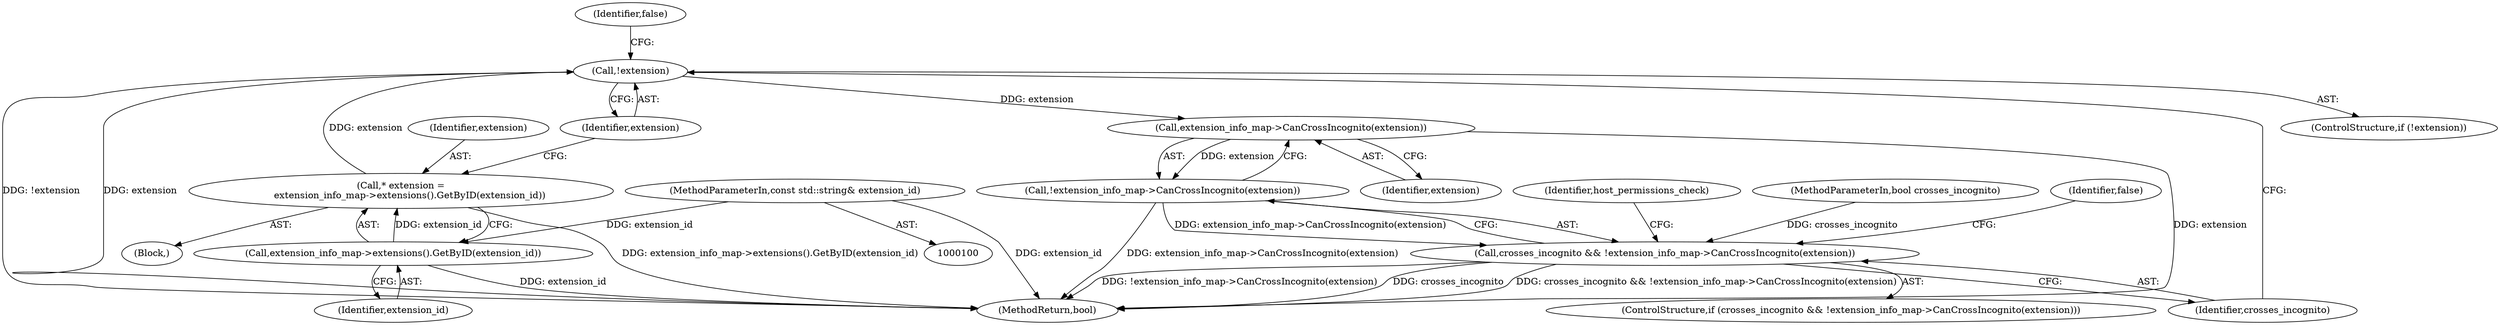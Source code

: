digraph "0_Chrome_5c437bcc7a51edbef45242c5173cf7871fde2866@pointer" {
"1000118" [label="(Call,!extension)"];
"1000113" [label="(Call,* extension =\n      extension_info_map->extensions().GetByID(extension_id))"];
"1000115" [label="(Call,extension_info_map->extensions().GetByID(extension_id))"];
"1000102" [label="(MethodParameterIn,const std::string& extension_id)"];
"1000126" [label="(Call,extension_info_map->CanCrossIncognito(extension))"];
"1000125" [label="(Call,!extension_info_map->CanCrossIncognito(extension))"];
"1000123" [label="(Call,crosses_incognito && !extension_info_map->CanCrossIncognito(extension))"];
"1000123" [label="(Call,crosses_incognito && !extension_info_map->CanCrossIncognito(extension))"];
"1000131" [label="(Identifier,host_permissions_check)"];
"1000117" [label="(ControlStructure,if (!extension))"];
"1000104" [label="(MethodParameterIn,bool crosses_incognito)"];
"1000102" [label="(MethodParameterIn,const std::string& extension_id)"];
"1000118" [label="(Call,!extension)"];
"1000106" [label="(Block,)"];
"1000115" [label="(Call,extension_info_map->extensions().GetByID(extension_id))"];
"1000162" [label="(MethodReturn,bool)"];
"1000125" [label="(Call,!extension_info_map->CanCrossIncognito(extension))"];
"1000121" [label="(Identifier,false)"];
"1000127" [label="(Identifier,extension)"];
"1000126" [label="(Call,extension_info_map->CanCrossIncognito(extension))"];
"1000114" [label="(Identifier,extension)"];
"1000113" [label="(Call,* extension =\n      extension_info_map->extensions().GetByID(extension_id))"];
"1000122" [label="(ControlStructure,if (crosses_incognito && !extension_info_map->CanCrossIncognito(extension)))"];
"1000119" [label="(Identifier,extension)"];
"1000116" [label="(Identifier,extension_id)"];
"1000129" [label="(Identifier,false)"];
"1000124" [label="(Identifier,crosses_incognito)"];
"1000118" -> "1000117"  [label="AST: "];
"1000118" -> "1000119"  [label="CFG: "];
"1000119" -> "1000118"  [label="AST: "];
"1000121" -> "1000118"  [label="CFG: "];
"1000124" -> "1000118"  [label="CFG: "];
"1000118" -> "1000162"  [label="DDG: !extension"];
"1000118" -> "1000162"  [label="DDG: extension"];
"1000113" -> "1000118"  [label="DDG: extension"];
"1000118" -> "1000126"  [label="DDG: extension"];
"1000113" -> "1000106"  [label="AST: "];
"1000113" -> "1000115"  [label="CFG: "];
"1000114" -> "1000113"  [label="AST: "];
"1000115" -> "1000113"  [label="AST: "];
"1000119" -> "1000113"  [label="CFG: "];
"1000113" -> "1000162"  [label="DDG: extension_info_map->extensions().GetByID(extension_id)"];
"1000115" -> "1000113"  [label="DDG: extension_id"];
"1000115" -> "1000116"  [label="CFG: "];
"1000116" -> "1000115"  [label="AST: "];
"1000115" -> "1000162"  [label="DDG: extension_id"];
"1000102" -> "1000115"  [label="DDG: extension_id"];
"1000102" -> "1000100"  [label="AST: "];
"1000102" -> "1000162"  [label="DDG: extension_id"];
"1000126" -> "1000125"  [label="AST: "];
"1000126" -> "1000127"  [label="CFG: "];
"1000127" -> "1000126"  [label="AST: "];
"1000125" -> "1000126"  [label="CFG: "];
"1000126" -> "1000162"  [label="DDG: extension"];
"1000126" -> "1000125"  [label="DDG: extension"];
"1000125" -> "1000123"  [label="AST: "];
"1000123" -> "1000125"  [label="CFG: "];
"1000125" -> "1000162"  [label="DDG: extension_info_map->CanCrossIncognito(extension)"];
"1000125" -> "1000123"  [label="DDG: extension_info_map->CanCrossIncognito(extension)"];
"1000123" -> "1000122"  [label="AST: "];
"1000123" -> "1000124"  [label="CFG: "];
"1000124" -> "1000123"  [label="AST: "];
"1000129" -> "1000123"  [label="CFG: "];
"1000131" -> "1000123"  [label="CFG: "];
"1000123" -> "1000162"  [label="DDG: !extension_info_map->CanCrossIncognito(extension)"];
"1000123" -> "1000162"  [label="DDG: crosses_incognito"];
"1000123" -> "1000162"  [label="DDG: crosses_incognito && !extension_info_map->CanCrossIncognito(extension)"];
"1000104" -> "1000123"  [label="DDG: crosses_incognito"];
}
